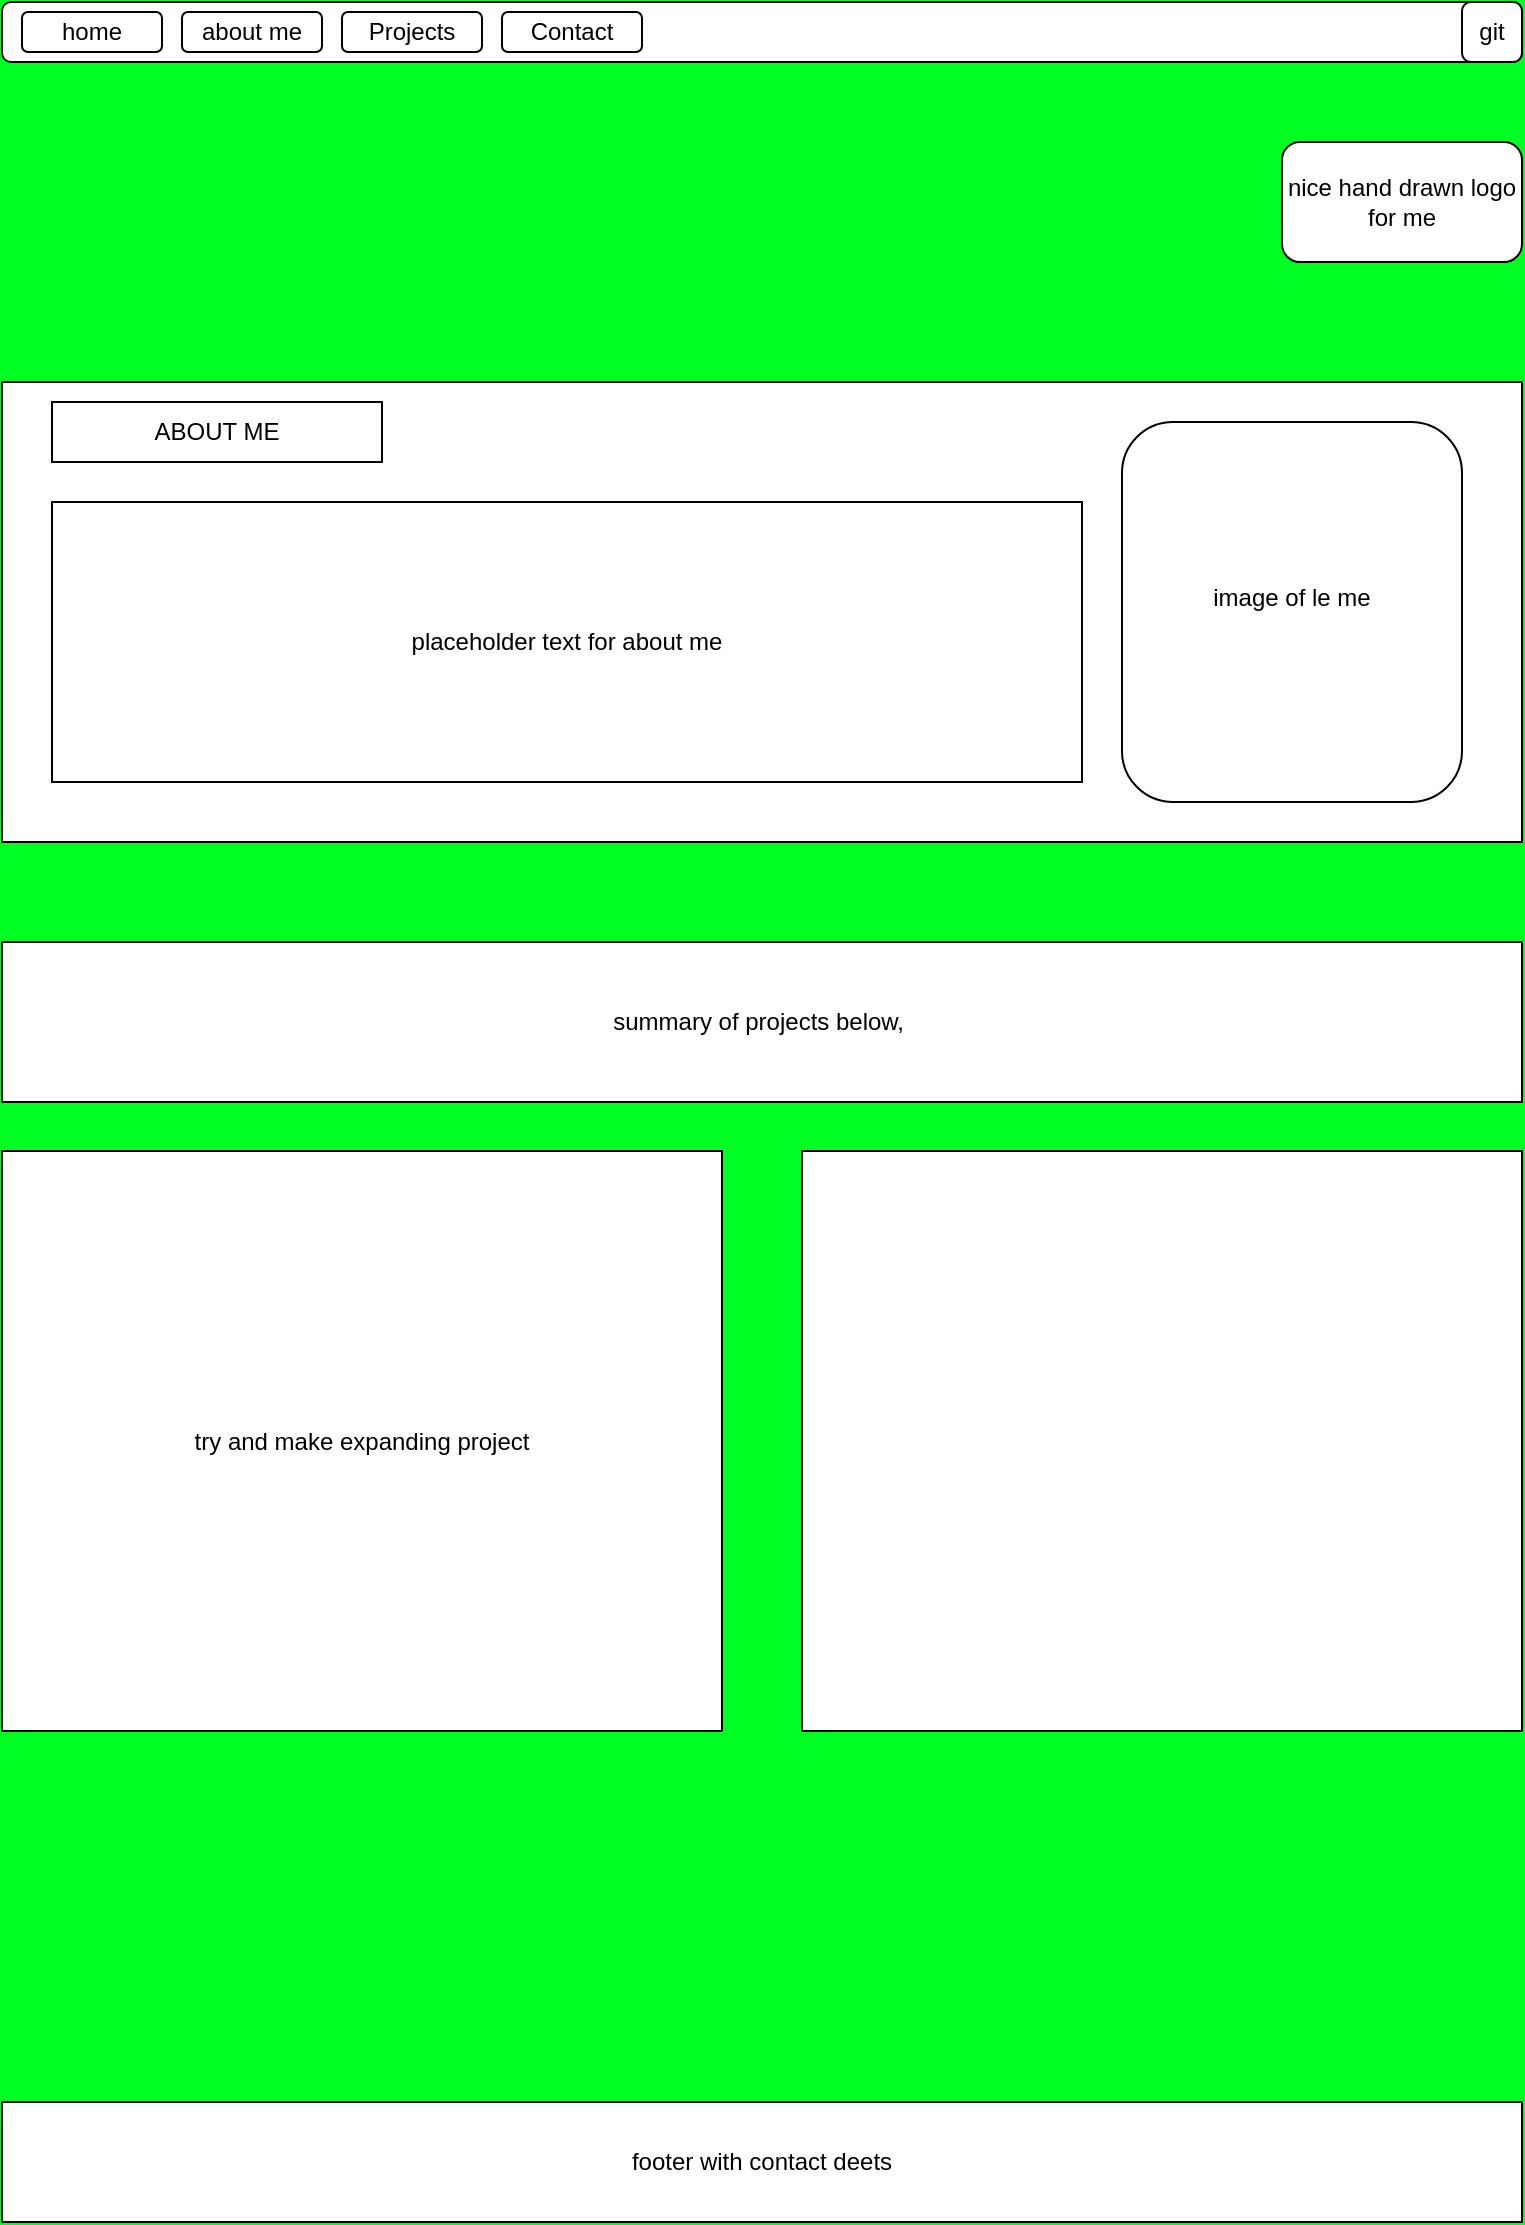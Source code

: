 <mxfile version="24.5.4" type="device">
  <diagram name="Page-1" id="2l1i9WvKbdir9KuREX8I">
    <mxGraphModel dx="984" dy="658" grid="1" gridSize="10" guides="1" tooltips="1" connect="1" arrows="1" fold="1" page="1" pageScale="1" pageWidth="827" pageHeight="1169" background="#00FF22" math="0" shadow="0">
      <root>
        <mxCell id="0" />
        <mxCell id="1" parent="0" />
        <mxCell id="t1L0owF7gcLZaHcHC6Ox-1" value="" style="rounded=1;whiteSpace=wrap;html=1;" vertex="1" parent="1">
          <mxGeometry x="40" y="10" width="760" height="30" as="geometry" />
        </mxCell>
        <mxCell id="t1L0owF7gcLZaHcHC6Ox-2" value="home" style="rounded=1;whiteSpace=wrap;html=1;" vertex="1" parent="1">
          <mxGeometry x="50" y="15" width="70" height="20" as="geometry" />
        </mxCell>
        <mxCell id="t1L0owF7gcLZaHcHC6Ox-4" value="about me" style="rounded=1;whiteSpace=wrap;html=1;" vertex="1" parent="1">
          <mxGeometry x="130" y="15" width="70" height="20" as="geometry" />
        </mxCell>
        <mxCell id="t1L0owF7gcLZaHcHC6Ox-5" value="Projects" style="rounded=1;whiteSpace=wrap;html=1;" vertex="1" parent="1">
          <mxGeometry x="210" y="15" width="70" height="20" as="geometry" />
        </mxCell>
        <mxCell id="t1L0owF7gcLZaHcHC6Ox-6" value="Contact" style="rounded=1;whiteSpace=wrap;html=1;" vertex="1" parent="1">
          <mxGeometry x="290" y="15" width="70" height="20" as="geometry" />
        </mxCell>
        <mxCell id="t1L0owF7gcLZaHcHC6Ox-7" value="git" style="rounded=1;whiteSpace=wrap;html=1;" vertex="1" parent="1">
          <mxGeometry x="770" y="10" width="30" height="30" as="geometry" />
        </mxCell>
        <mxCell id="t1L0owF7gcLZaHcHC6Ox-10" value="" style="rounded=0;whiteSpace=wrap;html=1;" vertex="1" parent="1">
          <mxGeometry x="40" y="200" width="760" height="230" as="geometry" />
        </mxCell>
        <mxCell id="t1L0owF7gcLZaHcHC6Ox-11" value="image of le me&lt;div&gt;&lt;br&gt;&lt;/div&gt;" style="rounded=1;whiteSpace=wrap;html=1;" vertex="1" parent="1">
          <mxGeometry x="600" y="220" width="170" height="190" as="geometry" />
        </mxCell>
        <mxCell id="t1L0owF7gcLZaHcHC6Ox-12" value="placeholder text for about me" style="rounded=0;whiteSpace=wrap;html=1;" vertex="1" parent="1">
          <mxGeometry x="65" y="260" width="515" height="140" as="geometry" />
        </mxCell>
        <mxCell id="t1L0owF7gcLZaHcHC6Ox-14" value="ABOUT ME" style="rounded=0;whiteSpace=wrap;html=1;" vertex="1" parent="1">
          <mxGeometry x="65" y="210" width="165" height="30" as="geometry" />
        </mxCell>
        <mxCell id="t1L0owF7gcLZaHcHC6Ox-16" value="try and make expanding project" style="rounded=0;whiteSpace=wrap;html=1;" vertex="1" parent="1">
          <mxGeometry x="40" y="584.5" width="360" height="290" as="geometry" />
        </mxCell>
        <mxCell id="t1L0owF7gcLZaHcHC6Ox-17" value="" style="rounded=0;whiteSpace=wrap;html=1;" vertex="1" parent="1">
          <mxGeometry x="440" y="584.5" width="360" height="290" as="geometry" />
        </mxCell>
        <mxCell id="t1L0owF7gcLZaHcHC6Ox-19" value="nice hand drawn logo&lt;div&gt;for me&lt;/div&gt;" style="rounded=1;whiteSpace=wrap;html=1;" vertex="1" parent="1">
          <mxGeometry x="680" y="80" width="120" height="60" as="geometry" />
        </mxCell>
        <mxCell id="t1L0owF7gcLZaHcHC6Ox-20" value="footer with contact deets" style="rounded=0;whiteSpace=wrap;html=1;" vertex="1" parent="1">
          <mxGeometry x="40" y="1060" width="760" height="60" as="geometry" />
        </mxCell>
        <mxCell id="t1L0owF7gcLZaHcHC6Ox-21" value="summary of projects below,&amp;nbsp;" style="rounded=0;whiteSpace=wrap;html=1;" vertex="1" parent="1">
          <mxGeometry x="40" y="480" width="760" height="80" as="geometry" />
        </mxCell>
      </root>
    </mxGraphModel>
  </diagram>
</mxfile>
